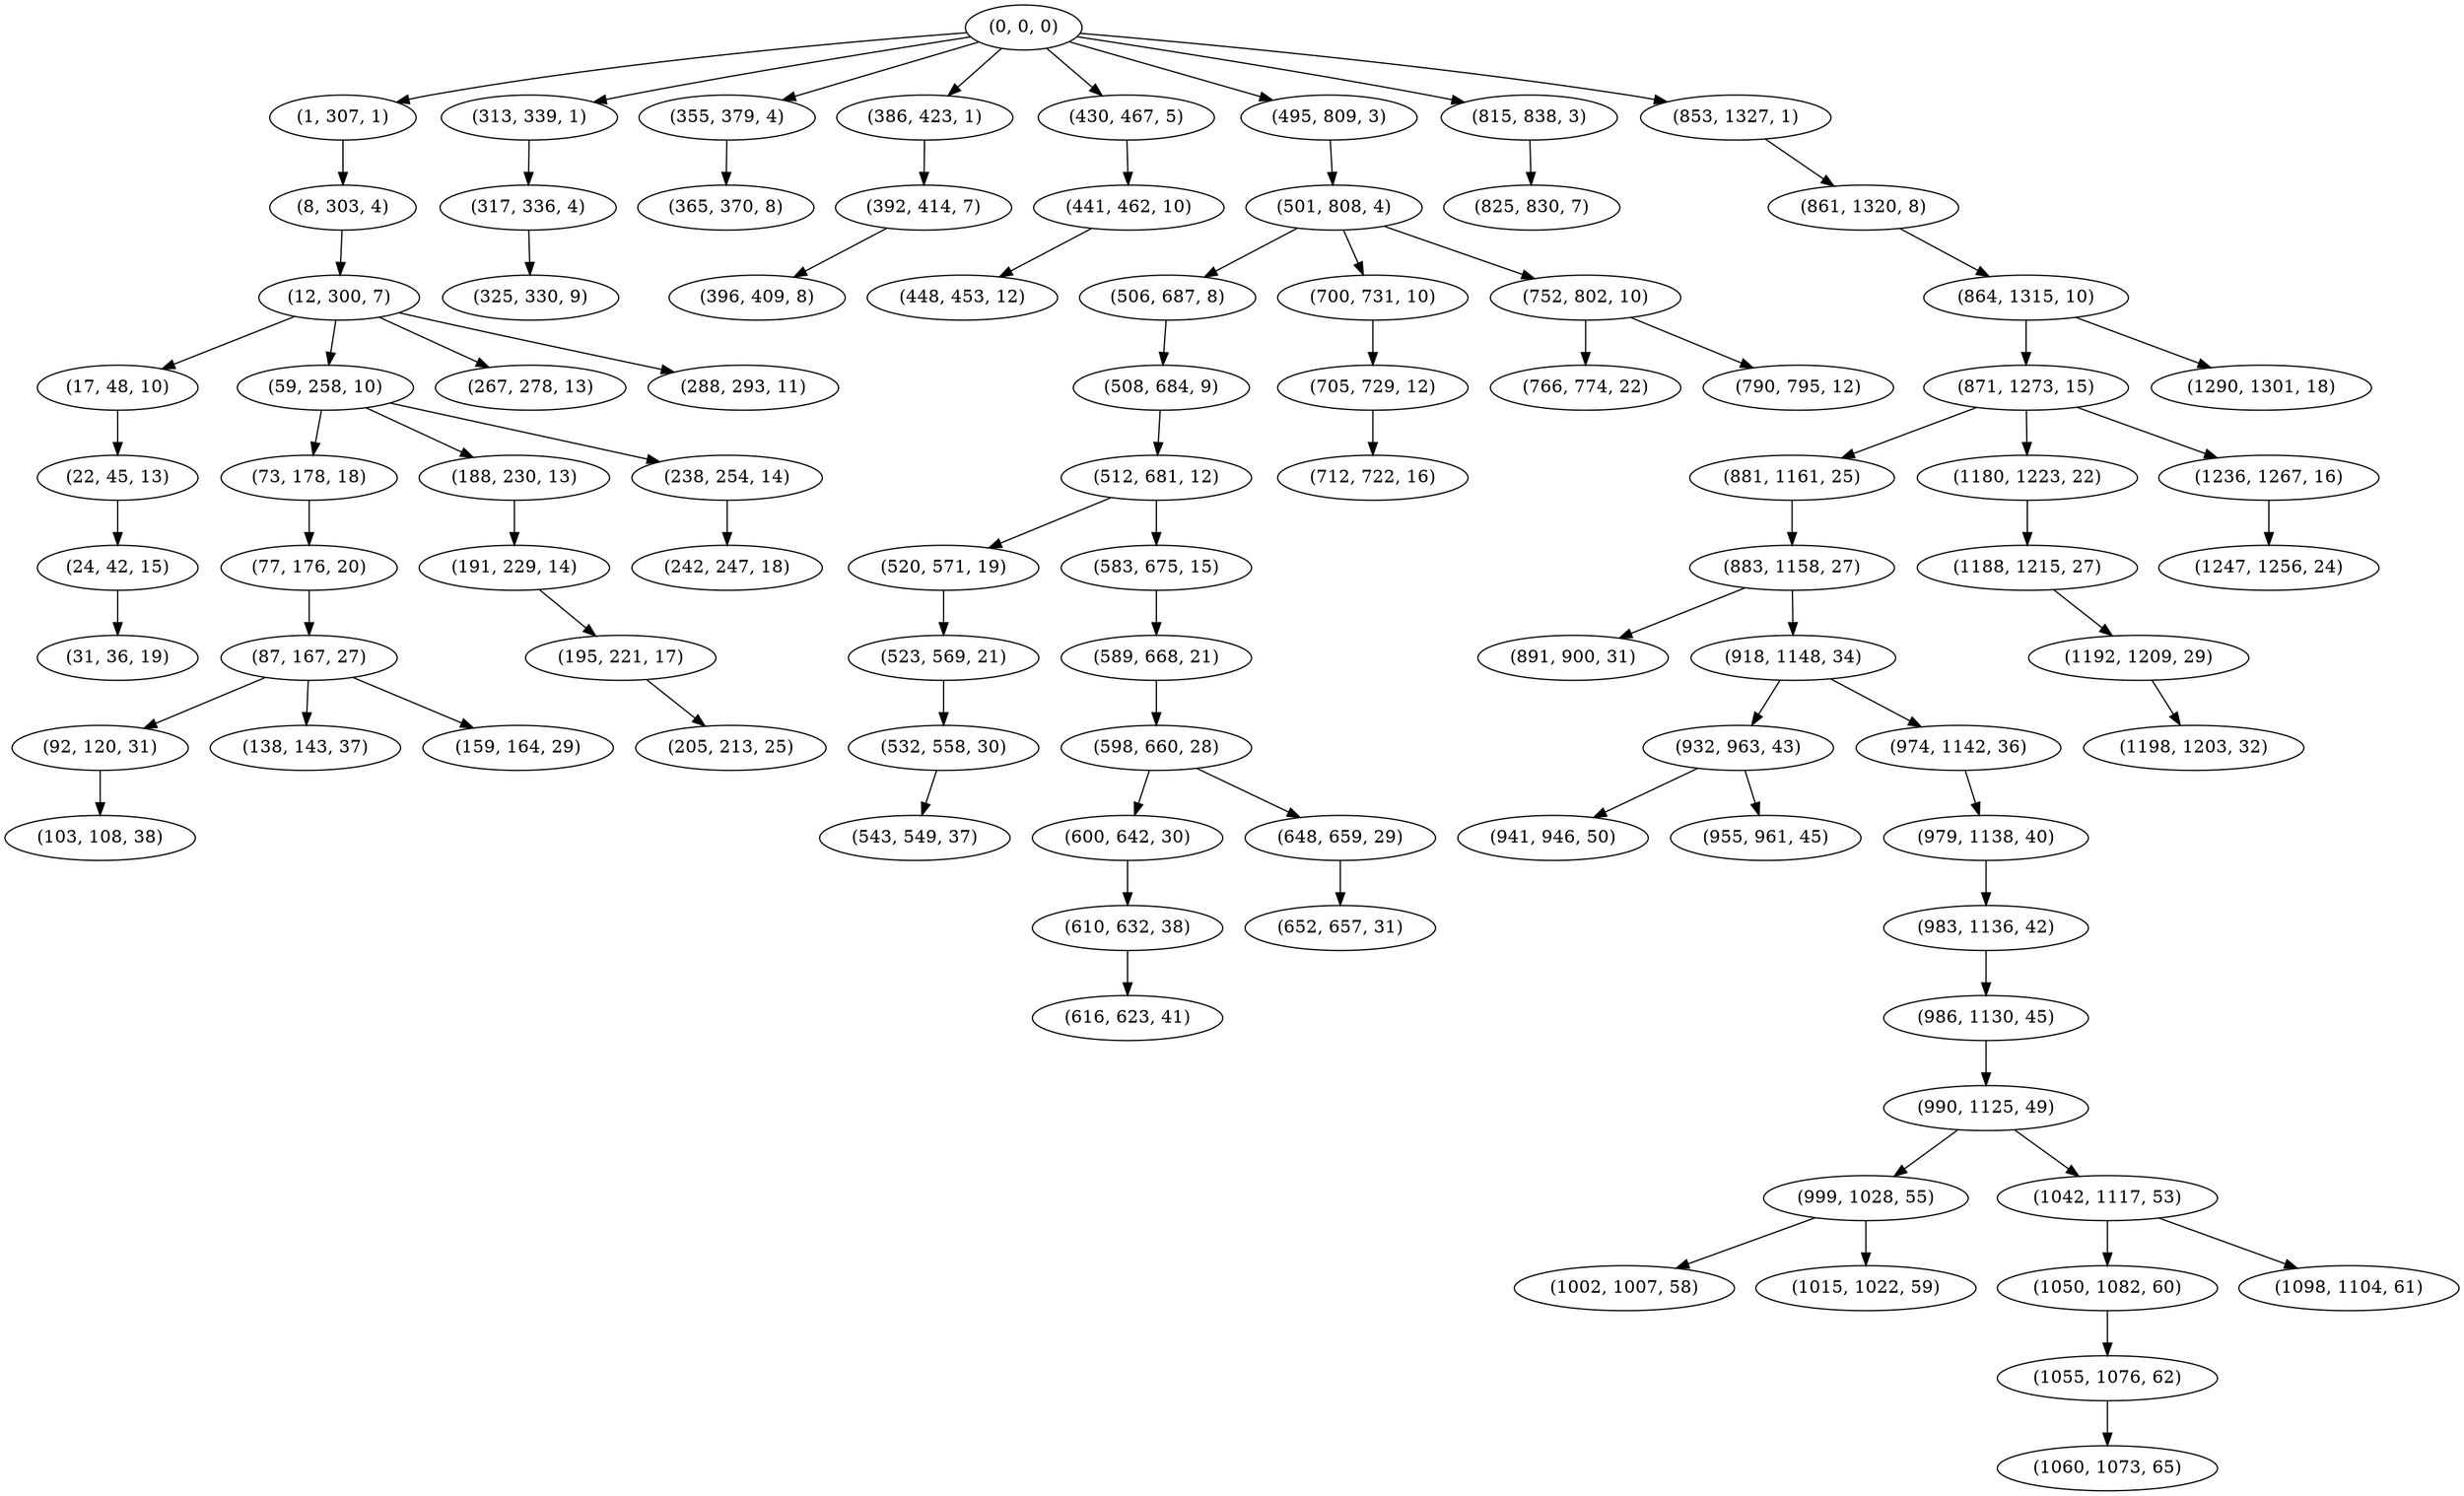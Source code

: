 digraph tree {
    "(0, 0, 0)";
    "(1, 307, 1)";
    "(8, 303, 4)";
    "(12, 300, 7)";
    "(17, 48, 10)";
    "(22, 45, 13)";
    "(24, 42, 15)";
    "(31, 36, 19)";
    "(59, 258, 10)";
    "(73, 178, 18)";
    "(77, 176, 20)";
    "(87, 167, 27)";
    "(92, 120, 31)";
    "(103, 108, 38)";
    "(138, 143, 37)";
    "(159, 164, 29)";
    "(188, 230, 13)";
    "(191, 229, 14)";
    "(195, 221, 17)";
    "(205, 213, 25)";
    "(238, 254, 14)";
    "(242, 247, 18)";
    "(267, 278, 13)";
    "(288, 293, 11)";
    "(313, 339, 1)";
    "(317, 336, 4)";
    "(325, 330, 9)";
    "(355, 379, 4)";
    "(365, 370, 8)";
    "(386, 423, 1)";
    "(392, 414, 7)";
    "(396, 409, 8)";
    "(430, 467, 5)";
    "(441, 462, 10)";
    "(448, 453, 12)";
    "(495, 809, 3)";
    "(501, 808, 4)";
    "(506, 687, 8)";
    "(508, 684, 9)";
    "(512, 681, 12)";
    "(520, 571, 19)";
    "(523, 569, 21)";
    "(532, 558, 30)";
    "(543, 549, 37)";
    "(583, 675, 15)";
    "(589, 668, 21)";
    "(598, 660, 28)";
    "(600, 642, 30)";
    "(610, 632, 38)";
    "(616, 623, 41)";
    "(648, 659, 29)";
    "(652, 657, 31)";
    "(700, 731, 10)";
    "(705, 729, 12)";
    "(712, 722, 16)";
    "(752, 802, 10)";
    "(766, 774, 22)";
    "(790, 795, 12)";
    "(815, 838, 3)";
    "(825, 830, 7)";
    "(853, 1327, 1)";
    "(861, 1320, 8)";
    "(864, 1315, 10)";
    "(871, 1273, 15)";
    "(881, 1161, 25)";
    "(883, 1158, 27)";
    "(891, 900, 31)";
    "(918, 1148, 34)";
    "(932, 963, 43)";
    "(941, 946, 50)";
    "(955, 961, 45)";
    "(974, 1142, 36)";
    "(979, 1138, 40)";
    "(983, 1136, 42)";
    "(986, 1130, 45)";
    "(990, 1125, 49)";
    "(999, 1028, 55)";
    "(1002, 1007, 58)";
    "(1015, 1022, 59)";
    "(1042, 1117, 53)";
    "(1050, 1082, 60)";
    "(1055, 1076, 62)";
    "(1060, 1073, 65)";
    "(1098, 1104, 61)";
    "(1180, 1223, 22)";
    "(1188, 1215, 27)";
    "(1192, 1209, 29)";
    "(1198, 1203, 32)";
    "(1236, 1267, 16)";
    "(1247, 1256, 24)";
    "(1290, 1301, 18)";
    "(0, 0, 0)" -> "(1, 307, 1)";
    "(0, 0, 0)" -> "(313, 339, 1)";
    "(0, 0, 0)" -> "(355, 379, 4)";
    "(0, 0, 0)" -> "(386, 423, 1)";
    "(0, 0, 0)" -> "(430, 467, 5)";
    "(0, 0, 0)" -> "(495, 809, 3)";
    "(0, 0, 0)" -> "(815, 838, 3)";
    "(0, 0, 0)" -> "(853, 1327, 1)";
    "(1, 307, 1)" -> "(8, 303, 4)";
    "(8, 303, 4)" -> "(12, 300, 7)";
    "(12, 300, 7)" -> "(17, 48, 10)";
    "(12, 300, 7)" -> "(59, 258, 10)";
    "(12, 300, 7)" -> "(267, 278, 13)";
    "(12, 300, 7)" -> "(288, 293, 11)";
    "(17, 48, 10)" -> "(22, 45, 13)";
    "(22, 45, 13)" -> "(24, 42, 15)";
    "(24, 42, 15)" -> "(31, 36, 19)";
    "(59, 258, 10)" -> "(73, 178, 18)";
    "(59, 258, 10)" -> "(188, 230, 13)";
    "(59, 258, 10)" -> "(238, 254, 14)";
    "(73, 178, 18)" -> "(77, 176, 20)";
    "(77, 176, 20)" -> "(87, 167, 27)";
    "(87, 167, 27)" -> "(92, 120, 31)";
    "(87, 167, 27)" -> "(138, 143, 37)";
    "(87, 167, 27)" -> "(159, 164, 29)";
    "(92, 120, 31)" -> "(103, 108, 38)";
    "(188, 230, 13)" -> "(191, 229, 14)";
    "(191, 229, 14)" -> "(195, 221, 17)";
    "(195, 221, 17)" -> "(205, 213, 25)";
    "(238, 254, 14)" -> "(242, 247, 18)";
    "(313, 339, 1)" -> "(317, 336, 4)";
    "(317, 336, 4)" -> "(325, 330, 9)";
    "(355, 379, 4)" -> "(365, 370, 8)";
    "(386, 423, 1)" -> "(392, 414, 7)";
    "(392, 414, 7)" -> "(396, 409, 8)";
    "(430, 467, 5)" -> "(441, 462, 10)";
    "(441, 462, 10)" -> "(448, 453, 12)";
    "(495, 809, 3)" -> "(501, 808, 4)";
    "(501, 808, 4)" -> "(506, 687, 8)";
    "(501, 808, 4)" -> "(700, 731, 10)";
    "(501, 808, 4)" -> "(752, 802, 10)";
    "(506, 687, 8)" -> "(508, 684, 9)";
    "(508, 684, 9)" -> "(512, 681, 12)";
    "(512, 681, 12)" -> "(520, 571, 19)";
    "(512, 681, 12)" -> "(583, 675, 15)";
    "(520, 571, 19)" -> "(523, 569, 21)";
    "(523, 569, 21)" -> "(532, 558, 30)";
    "(532, 558, 30)" -> "(543, 549, 37)";
    "(583, 675, 15)" -> "(589, 668, 21)";
    "(589, 668, 21)" -> "(598, 660, 28)";
    "(598, 660, 28)" -> "(600, 642, 30)";
    "(598, 660, 28)" -> "(648, 659, 29)";
    "(600, 642, 30)" -> "(610, 632, 38)";
    "(610, 632, 38)" -> "(616, 623, 41)";
    "(648, 659, 29)" -> "(652, 657, 31)";
    "(700, 731, 10)" -> "(705, 729, 12)";
    "(705, 729, 12)" -> "(712, 722, 16)";
    "(752, 802, 10)" -> "(766, 774, 22)";
    "(752, 802, 10)" -> "(790, 795, 12)";
    "(815, 838, 3)" -> "(825, 830, 7)";
    "(853, 1327, 1)" -> "(861, 1320, 8)";
    "(861, 1320, 8)" -> "(864, 1315, 10)";
    "(864, 1315, 10)" -> "(871, 1273, 15)";
    "(864, 1315, 10)" -> "(1290, 1301, 18)";
    "(871, 1273, 15)" -> "(881, 1161, 25)";
    "(871, 1273, 15)" -> "(1180, 1223, 22)";
    "(871, 1273, 15)" -> "(1236, 1267, 16)";
    "(881, 1161, 25)" -> "(883, 1158, 27)";
    "(883, 1158, 27)" -> "(891, 900, 31)";
    "(883, 1158, 27)" -> "(918, 1148, 34)";
    "(918, 1148, 34)" -> "(932, 963, 43)";
    "(918, 1148, 34)" -> "(974, 1142, 36)";
    "(932, 963, 43)" -> "(941, 946, 50)";
    "(932, 963, 43)" -> "(955, 961, 45)";
    "(974, 1142, 36)" -> "(979, 1138, 40)";
    "(979, 1138, 40)" -> "(983, 1136, 42)";
    "(983, 1136, 42)" -> "(986, 1130, 45)";
    "(986, 1130, 45)" -> "(990, 1125, 49)";
    "(990, 1125, 49)" -> "(999, 1028, 55)";
    "(990, 1125, 49)" -> "(1042, 1117, 53)";
    "(999, 1028, 55)" -> "(1002, 1007, 58)";
    "(999, 1028, 55)" -> "(1015, 1022, 59)";
    "(1042, 1117, 53)" -> "(1050, 1082, 60)";
    "(1042, 1117, 53)" -> "(1098, 1104, 61)";
    "(1050, 1082, 60)" -> "(1055, 1076, 62)";
    "(1055, 1076, 62)" -> "(1060, 1073, 65)";
    "(1180, 1223, 22)" -> "(1188, 1215, 27)";
    "(1188, 1215, 27)" -> "(1192, 1209, 29)";
    "(1192, 1209, 29)" -> "(1198, 1203, 32)";
    "(1236, 1267, 16)" -> "(1247, 1256, 24)";
}
